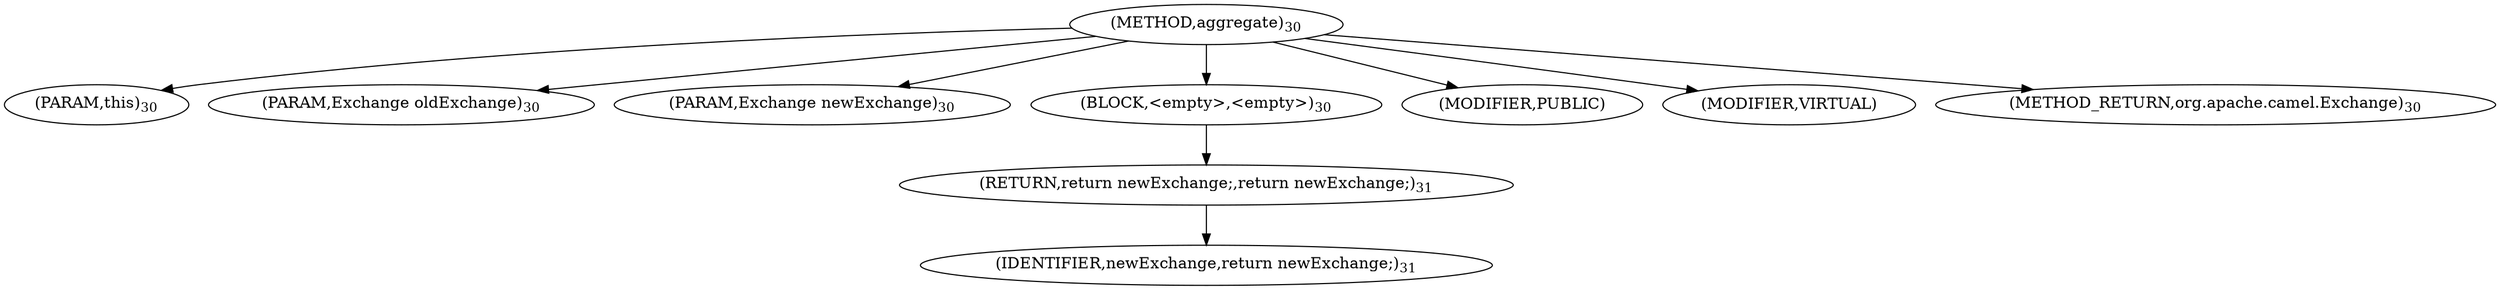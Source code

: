 digraph "aggregate" {  
"18" [label = <(METHOD,aggregate)<SUB>30</SUB>> ]
"19" [label = <(PARAM,this)<SUB>30</SUB>> ]
"20" [label = <(PARAM,Exchange oldExchange)<SUB>30</SUB>> ]
"21" [label = <(PARAM,Exchange newExchange)<SUB>30</SUB>> ]
"22" [label = <(BLOCK,&lt;empty&gt;,&lt;empty&gt;)<SUB>30</SUB>> ]
"23" [label = <(RETURN,return newExchange;,return newExchange;)<SUB>31</SUB>> ]
"24" [label = <(IDENTIFIER,newExchange,return newExchange;)<SUB>31</SUB>> ]
"25" [label = <(MODIFIER,PUBLIC)> ]
"26" [label = <(MODIFIER,VIRTUAL)> ]
"27" [label = <(METHOD_RETURN,org.apache.camel.Exchange)<SUB>30</SUB>> ]
  "18" -> "19" 
  "18" -> "20" 
  "18" -> "21" 
  "18" -> "22" 
  "18" -> "25" 
  "18" -> "26" 
  "18" -> "27" 
  "22" -> "23" 
  "23" -> "24" 
}
